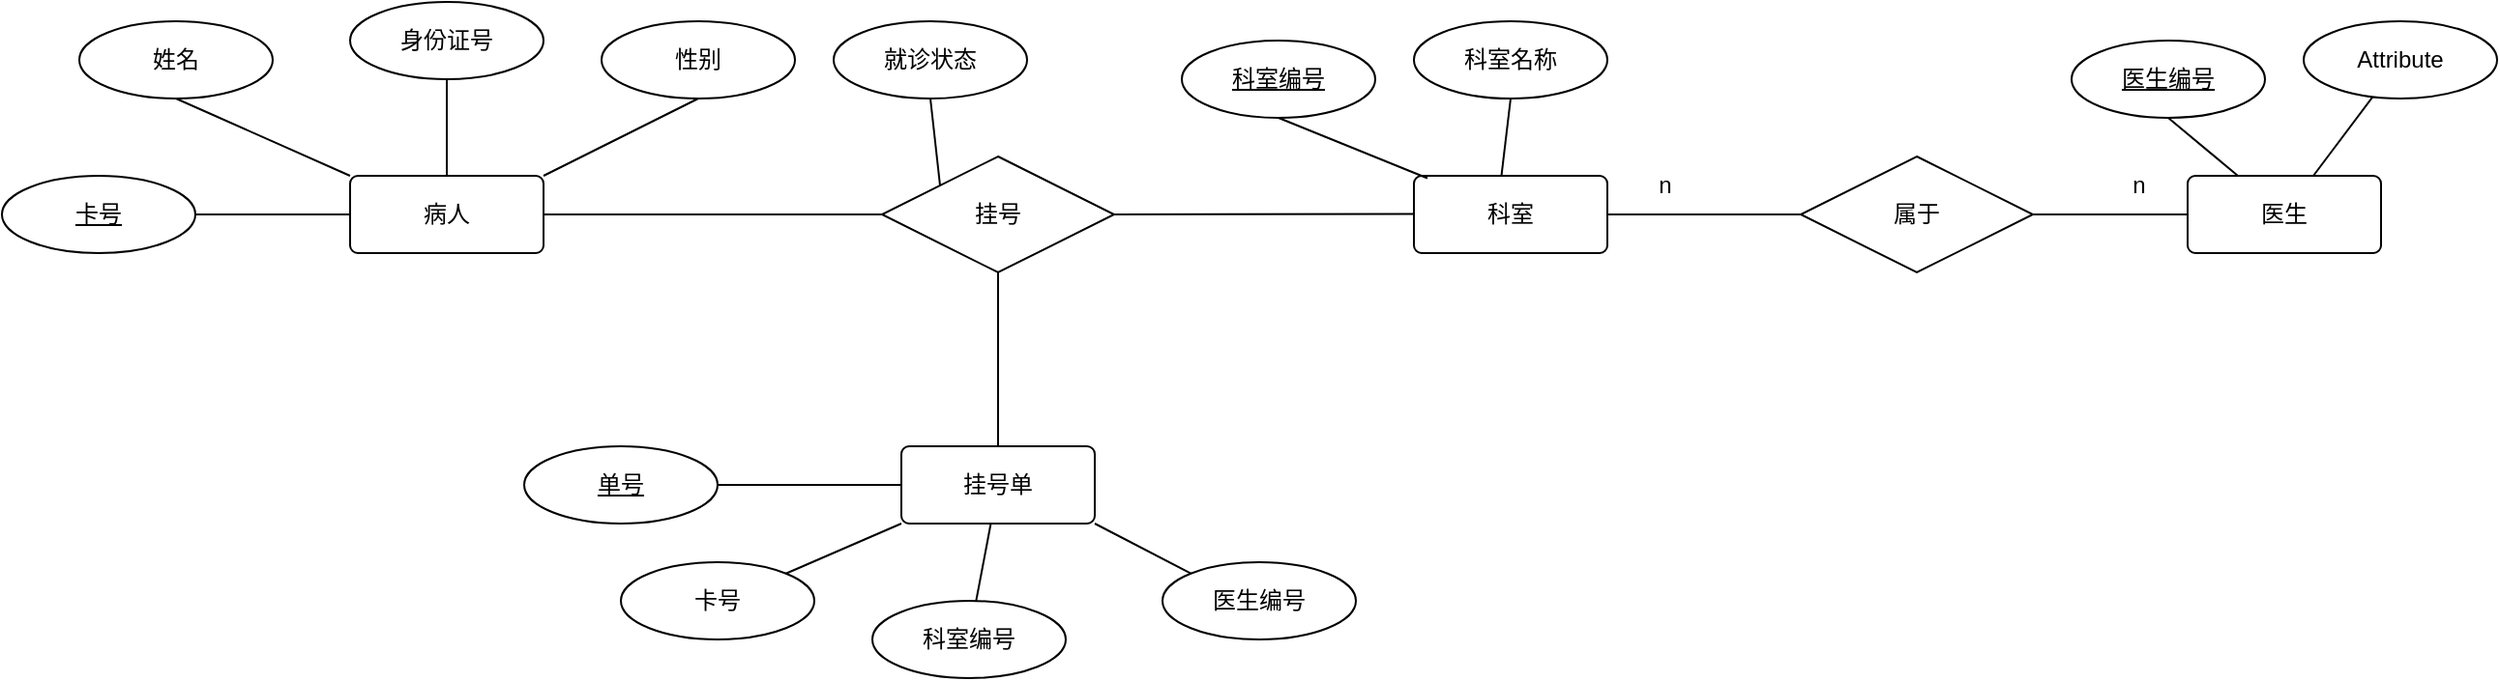 <mxfile version="15.4.3" type="github">
  <diagram id="zAfrsb_zkFvsdOMWsCyR" name="Page-1">
    <mxGraphModel dx="1444" dy="787" grid="1" gridSize="10" guides="1" tooltips="1" connect="1" arrows="1" fold="1" page="1" pageScale="1" pageWidth="850" pageHeight="1100" math="0" shadow="0">
      <root>
        <mxCell id="0" />
        <mxCell id="1" parent="0" />
        <mxCell id="SzBXi0K8ta9aWYAxJJBb-13" style="edgeStyle=none;rounded=0;orthogonalLoop=1;jettySize=auto;html=1;exitX=1;exitY=0.5;exitDx=0;exitDy=0;entryX=0;entryY=0.5;entryDx=0;entryDy=0;endArrow=none;" edge="1" parent="1" source="SzBXi0K8ta9aWYAxJJBb-1" target="SzBXi0K8ta9aWYAxJJBb-3">
          <mxGeometry relative="1" as="geometry" />
        </mxCell>
        <mxCell id="SzBXi0K8ta9aWYAxJJBb-21" style="edgeStyle=none;rounded=0;orthogonalLoop=1;jettySize=auto;html=1;exitX=1;exitY=0;exitDx=0;exitDy=0;entryX=0.5;entryY=1;entryDx=0;entryDy=0;endArrow=none;" edge="1" parent="1" source="SzBXi0K8ta9aWYAxJJBb-1" target="SzBXi0K8ta9aWYAxJJBb-20">
          <mxGeometry relative="1" as="geometry" />
        </mxCell>
        <mxCell id="SzBXi0K8ta9aWYAxJJBb-1" value="病人" style="rounded=1;arcSize=10;whiteSpace=wrap;html=1;align=center;" vertex="1" parent="1">
          <mxGeometry x="350" y="410" width="100" height="40" as="geometry" />
        </mxCell>
        <mxCell id="SzBXi0K8ta9aWYAxJJBb-2" value="科室" style="rounded=1;arcSize=10;whiteSpace=wrap;html=1;align=center;" vertex="1" parent="1">
          <mxGeometry x="900" y="410" width="100" height="40" as="geometry" />
        </mxCell>
        <mxCell id="SzBXi0K8ta9aWYAxJJBb-3" value="挂号" style="shape=rhombus;perimeter=rhombusPerimeter;whiteSpace=wrap;html=1;align=center;" vertex="1" parent="1">
          <mxGeometry x="625" y="400" width="120" height="60" as="geometry" />
        </mxCell>
        <mxCell id="SzBXi0K8ta9aWYAxJJBb-12" value="" style="endArrow=none;html=1;rounded=0;exitX=1;exitY=0.5;exitDx=0;exitDy=0;" edge="1" parent="1" source="SzBXi0K8ta9aWYAxJJBb-3">
          <mxGeometry relative="1" as="geometry">
            <mxPoint x="750" y="430" as="sourcePoint" />
            <mxPoint x="900" y="429.76" as="targetPoint" />
          </mxGeometry>
        </mxCell>
        <mxCell id="SzBXi0K8ta9aWYAxJJBb-17" style="edgeStyle=none;rounded=0;orthogonalLoop=1;jettySize=auto;html=1;exitX=1;exitY=0.5;exitDx=0;exitDy=0;entryX=0;entryY=0.5;entryDx=0;entryDy=0;endArrow=none;" edge="1" parent="1" source="SzBXi0K8ta9aWYAxJJBb-14" target="SzBXi0K8ta9aWYAxJJBb-1">
          <mxGeometry relative="1" as="geometry" />
        </mxCell>
        <mxCell id="SzBXi0K8ta9aWYAxJJBb-14" value="卡号" style="ellipse;whiteSpace=wrap;html=1;align=center;fontStyle=4;dashed=0;labelBackgroundColor=#ffffff;strokeWidth=1;fillColor=none;" vertex="1" parent="1">
          <mxGeometry x="170" y="410" width="100" height="40" as="geometry" />
        </mxCell>
        <mxCell id="SzBXi0K8ta9aWYAxJJBb-18" style="edgeStyle=none;rounded=0;orthogonalLoop=1;jettySize=auto;html=1;exitX=0.5;exitY=1;exitDx=0;exitDy=0;entryX=0;entryY=0;entryDx=0;entryDy=0;endArrow=none;" edge="1" parent="1" source="SzBXi0K8ta9aWYAxJJBb-15" target="SzBXi0K8ta9aWYAxJJBb-1">
          <mxGeometry relative="1" as="geometry" />
        </mxCell>
        <mxCell id="SzBXi0K8ta9aWYAxJJBb-15" value="姓名" style="ellipse;whiteSpace=wrap;html=1;align=center;dashed=0;labelBackgroundColor=#ffffff;strokeWidth=1;fillColor=none;" vertex="1" parent="1">
          <mxGeometry x="210" y="330" width="100" height="40" as="geometry" />
        </mxCell>
        <mxCell id="SzBXi0K8ta9aWYAxJJBb-19" value="" style="edgeStyle=none;rounded=0;orthogonalLoop=1;jettySize=auto;html=1;endArrow=none;" edge="1" parent="1" source="SzBXi0K8ta9aWYAxJJBb-16" target="SzBXi0K8ta9aWYAxJJBb-1">
          <mxGeometry relative="1" as="geometry" />
        </mxCell>
        <mxCell id="SzBXi0K8ta9aWYAxJJBb-16" value="身份证号" style="ellipse;whiteSpace=wrap;html=1;align=center;dashed=0;labelBackgroundColor=#ffffff;strokeWidth=1;fillColor=none;" vertex="1" parent="1">
          <mxGeometry x="350" y="320" width="100" height="40" as="geometry" />
        </mxCell>
        <mxCell id="SzBXi0K8ta9aWYAxJJBb-20" value="性别" style="ellipse;whiteSpace=wrap;html=1;align=center;dashed=0;labelBackgroundColor=#ffffff;strokeWidth=1;fillColor=none;" vertex="1" parent="1">
          <mxGeometry x="480" y="330" width="100" height="40" as="geometry" />
        </mxCell>
        <mxCell id="SzBXi0K8ta9aWYAxJJBb-25" style="edgeStyle=none;rounded=0;orthogonalLoop=1;jettySize=auto;html=1;exitX=0.5;exitY=1;exitDx=0;exitDy=0;entryX=0.07;entryY=0.031;entryDx=0;entryDy=0;entryPerimeter=0;endArrow=none;" edge="1" parent="1" source="SzBXi0K8ta9aWYAxJJBb-23" target="SzBXi0K8ta9aWYAxJJBb-2">
          <mxGeometry relative="1" as="geometry" />
        </mxCell>
        <mxCell id="SzBXi0K8ta9aWYAxJJBb-23" value="科室编号" style="ellipse;whiteSpace=wrap;html=1;align=center;fontStyle=4;dashed=0;labelBackgroundColor=#ffffff;strokeWidth=1;fillColor=none;" vertex="1" parent="1">
          <mxGeometry x="780" y="340" width="100" height="40" as="geometry" />
        </mxCell>
        <mxCell id="SzBXi0K8ta9aWYAxJJBb-26" style="edgeStyle=none;rounded=0;orthogonalLoop=1;jettySize=auto;html=1;exitX=0.5;exitY=1;exitDx=0;exitDy=0;entryX=0.453;entryY=-0.011;entryDx=0;entryDy=0;entryPerimeter=0;endArrow=none;" edge="1" parent="1" source="SzBXi0K8ta9aWYAxJJBb-24" target="SzBXi0K8ta9aWYAxJJBb-2">
          <mxGeometry relative="1" as="geometry" />
        </mxCell>
        <mxCell id="SzBXi0K8ta9aWYAxJJBb-24" value="科室名称" style="ellipse;whiteSpace=wrap;html=1;align=center;dashed=0;labelBackgroundColor=#ffffff;strokeWidth=1;fillColor=none;" vertex="1" parent="1">
          <mxGeometry x="900" y="330" width="100" height="40" as="geometry" />
        </mxCell>
        <mxCell id="SzBXi0K8ta9aWYAxJJBb-28" value="" style="edgeStyle=none;rounded=0;orthogonalLoop=1;jettySize=auto;html=1;endArrow=none;" edge="1" parent="1" source="SzBXi0K8ta9aWYAxJJBb-27" target="SzBXi0K8ta9aWYAxJJBb-3">
          <mxGeometry relative="1" as="geometry" />
        </mxCell>
        <mxCell id="SzBXi0K8ta9aWYAxJJBb-27" value="挂号单" style="rounded=1;arcSize=10;whiteSpace=wrap;html=1;align=center;dashed=0;labelBackgroundColor=#ffffff;strokeWidth=1;fillColor=none;" vertex="1" parent="1">
          <mxGeometry x="635" y="550" width="100" height="40" as="geometry" />
        </mxCell>
        <mxCell id="SzBXi0K8ta9aWYAxJJBb-33" value="" style="edgeStyle=none;rounded=0;orthogonalLoop=1;jettySize=auto;html=1;endArrow=none;" edge="1" parent="1" source="SzBXi0K8ta9aWYAxJJBb-30" target="SzBXi0K8ta9aWYAxJJBb-27">
          <mxGeometry relative="1" as="geometry" />
        </mxCell>
        <mxCell id="SzBXi0K8ta9aWYAxJJBb-30" value="单号" style="ellipse;whiteSpace=wrap;html=1;align=center;fontStyle=4;dashed=0;labelBackgroundColor=#ffffff;strokeWidth=1;fillColor=none;" vertex="1" parent="1">
          <mxGeometry x="440" y="550" width="100" height="40" as="geometry" />
        </mxCell>
        <mxCell id="SzBXi0K8ta9aWYAxJJBb-35" style="edgeStyle=none;rounded=0;orthogonalLoop=1;jettySize=auto;html=1;exitX=1;exitY=0;exitDx=0;exitDy=0;entryX=0;entryY=1;entryDx=0;entryDy=0;endArrow=none;" edge="1" parent="1" source="SzBXi0K8ta9aWYAxJJBb-31" target="SzBXi0K8ta9aWYAxJJBb-27">
          <mxGeometry relative="1" as="geometry" />
        </mxCell>
        <mxCell id="SzBXi0K8ta9aWYAxJJBb-31" value="卡号" style="ellipse;whiteSpace=wrap;html=1;align=center;dashed=0;labelBackgroundColor=#ffffff;strokeWidth=1;fillColor=none;" vertex="1" parent="1">
          <mxGeometry x="490" y="610" width="100" height="40" as="geometry" />
        </mxCell>
        <mxCell id="SzBXi0K8ta9aWYAxJJBb-36" value="" style="edgeStyle=none;rounded=0;orthogonalLoop=1;jettySize=auto;html=1;endArrow=none;" edge="1" parent="1" source="SzBXi0K8ta9aWYAxJJBb-32" target="SzBXi0K8ta9aWYAxJJBb-27">
          <mxGeometry relative="1" as="geometry" />
        </mxCell>
        <mxCell id="SzBXi0K8ta9aWYAxJJBb-32" value="科室编号" style="ellipse;whiteSpace=wrap;html=1;align=center;dashed=0;labelBackgroundColor=#ffffff;strokeWidth=1;fillColor=none;" vertex="1" parent="1">
          <mxGeometry x="620" y="630" width="100" height="40" as="geometry" />
        </mxCell>
        <mxCell id="SzBXi0K8ta9aWYAxJJBb-42" value="医生" style="rounded=1;arcSize=10;whiteSpace=wrap;html=1;align=center;dashed=0;labelBackgroundColor=#ffffff;strokeWidth=1;fillColor=none;" vertex="1" parent="1">
          <mxGeometry x="1300" y="410" width="100" height="40" as="geometry" />
        </mxCell>
        <mxCell id="SzBXi0K8ta9aWYAxJJBb-46" style="edgeStyle=none;rounded=0;orthogonalLoop=1;jettySize=auto;html=1;exitX=0.5;exitY=1;exitDx=0;exitDy=0;endArrow=none;" edge="1" parent="1" source="SzBXi0K8ta9aWYAxJJBb-44" target="SzBXi0K8ta9aWYAxJJBb-42">
          <mxGeometry relative="1" as="geometry" />
        </mxCell>
        <mxCell id="SzBXi0K8ta9aWYAxJJBb-44" value="医生编号" style="ellipse;whiteSpace=wrap;html=1;align=center;fontStyle=4;dashed=0;labelBackgroundColor=#ffffff;strokeWidth=1;fillColor=none;" vertex="1" parent="1">
          <mxGeometry x="1240" y="340" width="100" height="40" as="geometry" />
        </mxCell>
        <mxCell id="SzBXi0K8ta9aWYAxJJBb-47" value="" style="edgeStyle=none;rounded=0;orthogonalLoop=1;jettySize=auto;html=1;endArrow=none;" edge="1" parent="1" source="SzBXi0K8ta9aWYAxJJBb-45" target="SzBXi0K8ta9aWYAxJJBb-42">
          <mxGeometry relative="1" as="geometry" />
        </mxCell>
        <mxCell id="SzBXi0K8ta9aWYAxJJBb-45" value="Attribute" style="ellipse;whiteSpace=wrap;html=1;align=center;dashed=0;labelBackgroundColor=#ffffff;strokeWidth=1;fillColor=none;" vertex="1" parent="1">
          <mxGeometry x="1360" y="330" width="100" height="40" as="geometry" />
        </mxCell>
        <mxCell id="SzBXi0K8ta9aWYAxJJBb-49" value="" style="edgeStyle=none;rounded=0;orthogonalLoop=1;jettySize=auto;html=1;endArrow=none;" edge="1" parent="1" source="SzBXi0K8ta9aWYAxJJBb-48" target="SzBXi0K8ta9aWYAxJJBb-2">
          <mxGeometry relative="1" as="geometry" />
        </mxCell>
        <mxCell id="SzBXi0K8ta9aWYAxJJBb-50" value="" style="edgeStyle=none;rounded=0;orthogonalLoop=1;jettySize=auto;html=1;endArrow=none;" edge="1" parent="1" source="SzBXi0K8ta9aWYAxJJBb-48" target="SzBXi0K8ta9aWYAxJJBb-42">
          <mxGeometry relative="1" as="geometry" />
        </mxCell>
        <mxCell id="SzBXi0K8ta9aWYAxJJBb-48" value="属于" style="shape=rhombus;perimeter=rhombusPerimeter;whiteSpace=wrap;html=1;align=center;dashed=0;labelBackgroundColor=#ffffff;strokeWidth=1;fillColor=none;" vertex="1" parent="1">
          <mxGeometry x="1100" y="400" width="120" height="60" as="geometry" />
        </mxCell>
        <mxCell id="SzBXi0K8ta9aWYAxJJBb-52" value="n" style="text;html=1;strokeColor=none;fillColor=none;align=center;verticalAlign=middle;whiteSpace=wrap;rounded=0;dashed=0;labelBackgroundColor=#ffffff;" vertex="1" parent="1">
          <mxGeometry x="1000" y="400" width="60" height="30" as="geometry" />
        </mxCell>
        <mxCell id="SzBXi0K8ta9aWYAxJJBb-53" value="n" style="text;html=1;strokeColor=none;fillColor=none;align=center;verticalAlign=middle;whiteSpace=wrap;rounded=0;dashed=0;labelBackgroundColor=#ffffff;" vertex="1" parent="1">
          <mxGeometry x="1245" y="400" width="60" height="30" as="geometry" />
        </mxCell>
        <mxCell id="SzBXi0K8ta9aWYAxJJBb-58" style="edgeStyle=none;rounded=0;orthogonalLoop=1;jettySize=auto;html=1;exitX=0.5;exitY=1;exitDx=0;exitDy=0;entryX=0;entryY=0;entryDx=0;entryDy=0;endArrow=none;" edge="1" parent="1" source="SzBXi0K8ta9aWYAxJJBb-55" target="SzBXi0K8ta9aWYAxJJBb-3">
          <mxGeometry relative="1" as="geometry" />
        </mxCell>
        <mxCell id="SzBXi0K8ta9aWYAxJJBb-55" value="就诊状态" style="ellipse;whiteSpace=wrap;html=1;align=center;dashed=0;labelBackgroundColor=#ffffff;strokeWidth=1;fillColor=none;" vertex="1" parent="1">
          <mxGeometry x="600" y="330" width="100" height="40" as="geometry" />
        </mxCell>
        <mxCell id="SzBXi0K8ta9aWYAxJJBb-61" style="edgeStyle=none;rounded=0;orthogonalLoop=1;jettySize=auto;html=1;exitX=0;exitY=0;exitDx=0;exitDy=0;entryX=1;entryY=1;entryDx=0;entryDy=0;endArrow=none;" edge="1" parent="1" source="SzBXi0K8ta9aWYAxJJBb-60" target="SzBXi0K8ta9aWYAxJJBb-27">
          <mxGeometry relative="1" as="geometry" />
        </mxCell>
        <mxCell id="SzBXi0K8ta9aWYAxJJBb-60" value="医生编号" style="ellipse;whiteSpace=wrap;html=1;align=center;dashed=0;labelBackgroundColor=#ffffff;strokeWidth=1;fillColor=none;" vertex="1" parent="1">
          <mxGeometry x="770" y="610" width="100" height="40" as="geometry" />
        </mxCell>
      </root>
    </mxGraphModel>
  </diagram>
</mxfile>
